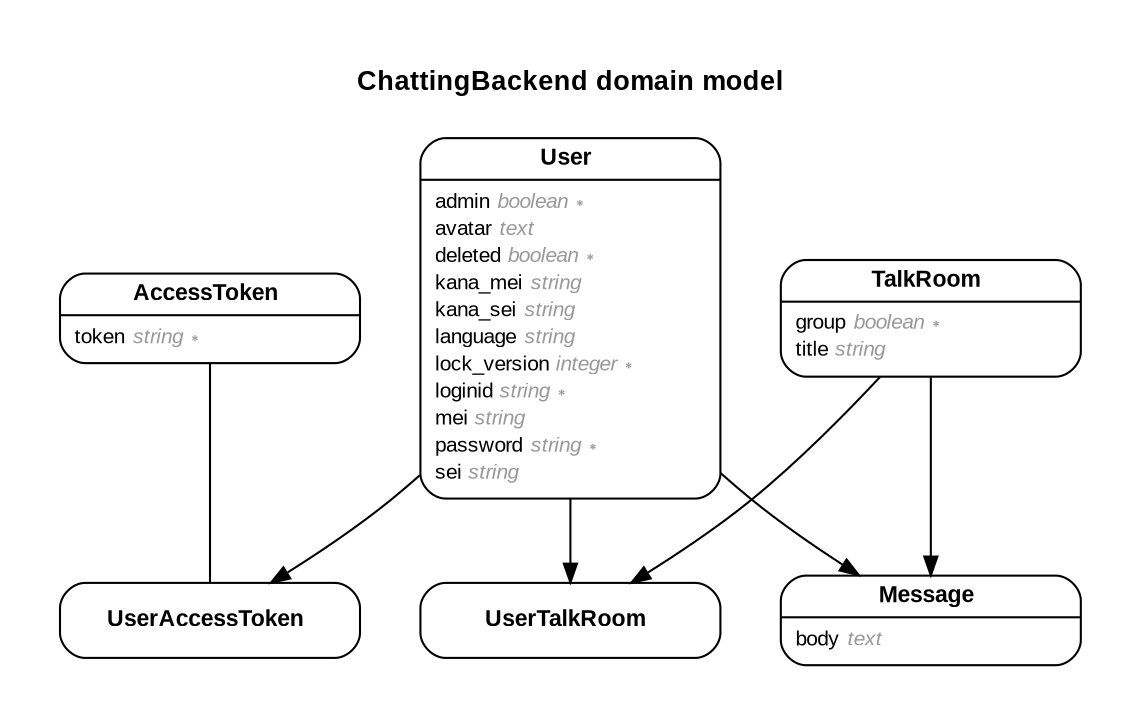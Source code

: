 digraph ChattingBackend {
rankdir = "LR";
ranksep = "0.5";
nodesep = "0.4";
pad = "0.4,0.4";
margin = "0,0";
concentrate = "true";
labelloc = "t";
fontsize = "13";
fontname = "Arial Bold";
splines = "spline";
node[ shape  =  "Mrecord" , fontsize  =  "10" , fontname  =  "Arial" , margin  =  "0.07,0.05" , penwidth  =  "1.0"];
edge[ fontname  =  "Arial" , fontsize  =  "7" , dir  =  "both" , arrowsize  =  "0.9" , penwidth  =  "1.0" , labelangle  =  "32" , labeldistance  =  "1.8"];
rankdir = "TB";
label = "ChattingBackend domain model\n\n";
m_AccessToken [label = <{<table border="0" align="center" cellspacing="0.5" cellpadding="0" width="134">
  <tr><td align="center" valign="bottom" width="130"><font face="Arial Bold" point-size="11">AccessToken</font></td></tr>
</table>
|
<table border="0" align="left" cellspacing="2" cellpadding="0" width="134">
  <tr><td align="left" width="130" port="token">token <font face="Arial Italic" color="grey60">string ∗</font></td></tr>
</table>
}>];
m_Message [label = <{<table border="0" align="center" cellspacing="0.5" cellpadding="0" width="134">
  <tr><td align="center" valign="bottom" width="130"><font face="Arial Bold" point-size="11">Message</font></td></tr>
</table>
|
<table border="0" align="left" cellspacing="2" cellpadding="0" width="134">
  <tr><td align="left" width="130" port="body">body <font face="Arial Italic" color="grey60">text</font></td></tr>
</table>
}>];
m_TalkRoom [label = <{<table border="0" align="center" cellspacing="0.5" cellpadding="0" width="134">
  <tr><td align="center" valign="bottom" width="130"><font face="Arial Bold" point-size="11">TalkRoom</font></td></tr>
</table>
|
<table border="0" align="left" cellspacing="2" cellpadding="0" width="134">
  <tr><td align="left" width="130" port="group">group <font face="Arial Italic" color="grey60">boolean ∗</font></td></tr>
  <tr><td align="left" width="130" port="title">title <font face="Arial Italic" color="grey60">string</font></td></tr>
</table>
}>];
m_User [label = <{<table border="0" align="center" cellspacing="0.5" cellpadding="0" width="134">
  <tr><td align="center" valign="bottom" width="130"><font face="Arial Bold" point-size="11">User</font></td></tr>
</table>
|
<table border="0" align="left" cellspacing="2" cellpadding="0" width="134">
  <tr><td align="left" width="130" port="admin">admin <font face="Arial Italic" color="grey60">boolean ∗</font></td></tr>
  <tr><td align="left" width="130" port="avatar">avatar <font face="Arial Italic" color="grey60">text</font></td></tr>
  <tr><td align="left" width="130" port="deleted">deleted <font face="Arial Italic" color="grey60">boolean ∗</font></td></tr>
  <tr><td align="left" width="130" port="kana_mei">kana_mei <font face="Arial Italic" color="grey60">string</font></td></tr>
  <tr><td align="left" width="130" port="kana_sei">kana_sei <font face="Arial Italic" color="grey60">string</font></td></tr>
  <tr><td align="left" width="130" port="language">language <font face="Arial Italic" color="grey60">string</font></td></tr>
  <tr><td align="left" width="130" port="lock_version">lock_version <font face="Arial Italic" color="grey60">integer ∗</font></td></tr>
  <tr><td align="left" width="130" port="loginid">loginid <font face="Arial Italic" color="grey60">string ∗</font></td></tr>
  <tr><td align="left" width="130" port="mei">mei <font face="Arial Italic" color="grey60">string</font></td></tr>
  <tr><td align="left" width="130" port="password">password <font face="Arial Italic" color="grey60">string ∗</font></td></tr>
  <tr><td align="left" width="130" port="sei">sei <font face="Arial Italic" color="grey60">string</font></td></tr>
</table>
}>];
m_UserAccessToken [label = <{<table border="0" align="center" cellspacing="0.5" cellpadding="0" width="134">
  <tr><td align="center" valign="bottom" width="130"><font face="Arial Bold" point-size="11">UserAccessToken</font></td></tr>
</table>
}>];
m_UserTalkRoom [label = <{<table border="0" align="center" cellspacing="0.5" cellpadding="0" width="134">
  <tr><td align="center" valign="bottom" width="130"><font face="Arial Bold" point-size="11">UserTalkRoom</font></td></tr>
</table>
}>];
  m_AccessToken -> m_UserAccessToken [arrowhead = "none", arrowtail = "none", weight = "2"];
  m_AccessToken -> m_User [style = "dotted", arrowhead = "none", arrowtail = "none", weight = "1", constraint = "false"];
  m_TalkRoom -> m_Message [arrowhead = "normal", arrowtail = "none", weight = "2"];
  m_User -> m_Message [arrowhead = "normal", arrowtail = "none", weight = "2"];
  m_TalkRoom -> m_UserTalkRoom [arrowhead = "normal", arrowtail = "none", weight = "2"];
  m_TalkRoom -> m_User [style = "dotted", arrowhead = "normal", arrowtail = "none", weight = "2", constraint = "false"];
  m_User -> m_UserAccessToken [arrowhead = "normal", arrowtail = "none", weight = "2"];
  m_User -> m_AccessToken [style = "dotted", arrowhead = "normal", arrowtail = "none", weight = "1", constraint = "false"];
  m_User -> m_UserTalkRoom [arrowhead = "normal", arrowtail = "none", weight = "2"];
}
